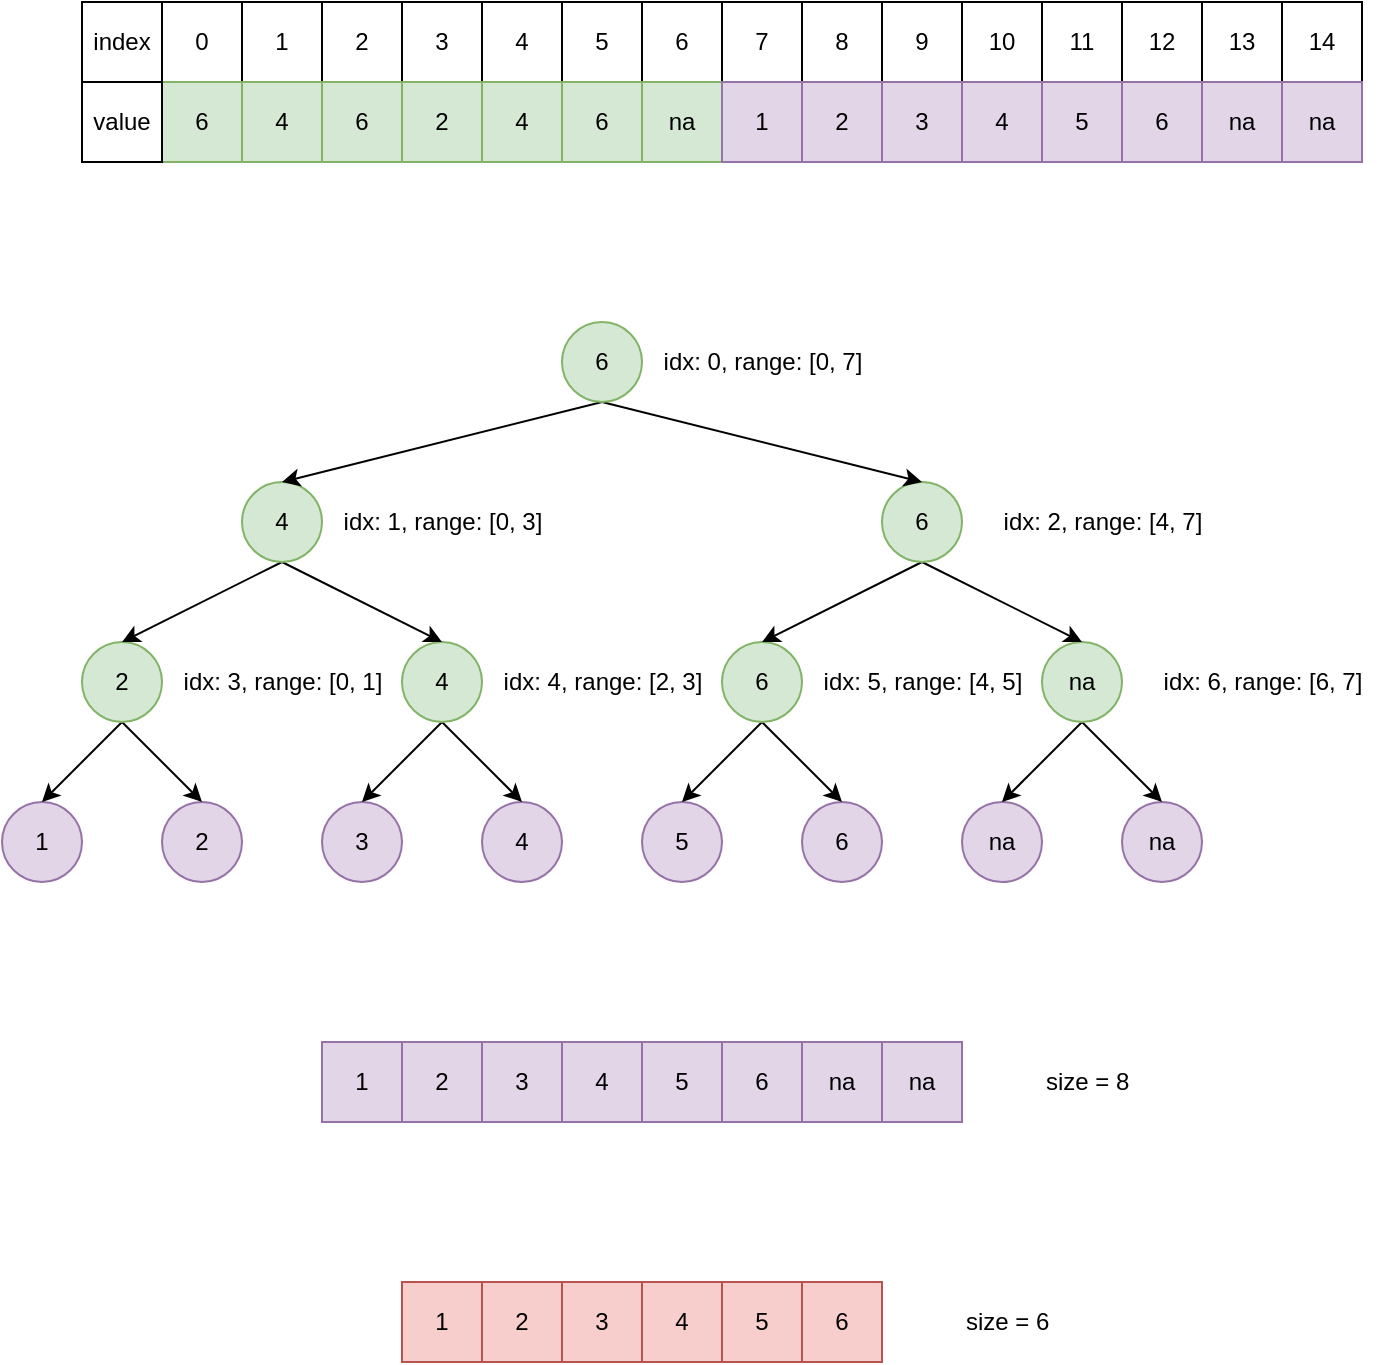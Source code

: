 <mxfile version="22.1.16" type="github">
  <diagram name="Page-1" id="roOhLSwZkukABS7ggt1f">
    <mxGraphModel dx="968" dy="684" grid="1" gridSize="10" guides="1" tooltips="1" connect="1" arrows="1" fold="1" page="1" pageScale="1" pageWidth="850" pageHeight="1100" math="0" shadow="0">
      <root>
        <mxCell id="0" />
        <mxCell id="1" parent="0" />
        <mxCell id="LGJMSc5tRCyyTJbjq2LL-1" value="1" style="rounded=0;whiteSpace=wrap;html=1;fillColor=#f8cecc;strokeColor=#b85450;" vertex="1" parent="1">
          <mxGeometry x="200" y="680" width="40" height="40" as="geometry" />
        </mxCell>
        <mxCell id="LGJMSc5tRCyyTJbjq2LL-2" value="2" style="rounded=0;whiteSpace=wrap;html=1;fillColor=#f8cecc;strokeColor=#b85450;" vertex="1" parent="1">
          <mxGeometry x="240" y="680" width="40" height="40" as="geometry" />
        </mxCell>
        <mxCell id="LGJMSc5tRCyyTJbjq2LL-3" value="3" style="rounded=0;whiteSpace=wrap;html=1;fillColor=#f8cecc;strokeColor=#b85450;" vertex="1" parent="1">
          <mxGeometry x="280" y="680" width="40" height="40" as="geometry" />
        </mxCell>
        <mxCell id="LGJMSc5tRCyyTJbjq2LL-4" value="4" style="rounded=0;whiteSpace=wrap;html=1;fillColor=#f8cecc;strokeColor=#b85450;" vertex="1" parent="1">
          <mxGeometry x="320" y="680" width="40" height="40" as="geometry" />
        </mxCell>
        <mxCell id="LGJMSc5tRCyyTJbjq2LL-5" value="5" style="rounded=0;whiteSpace=wrap;html=1;fillColor=#f8cecc;strokeColor=#b85450;" vertex="1" parent="1">
          <mxGeometry x="360" y="680" width="40" height="40" as="geometry" />
        </mxCell>
        <mxCell id="LGJMSc5tRCyyTJbjq2LL-6" value="6" style="rounded=0;whiteSpace=wrap;html=1;fillColor=#f8cecc;strokeColor=#b85450;" vertex="1" parent="1">
          <mxGeometry x="400" y="680" width="40" height="40" as="geometry" />
        </mxCell>
        <mxCell id="LGJMSc5tRCyyTJbjq2LL-7" value="1" style="rounded=0;whiteSpace=wrap;html=1;fillColor=#e1d5e7;strokeColor=#9673a6;" vertex="1" parent="1">
          <mxGeometry x="160" y="560" width="40" height="40" as="geometry" />
        </mxCell>
        <mxCell id="LGJMSc5tRCyyTJbjq2LL-8" value="2" style="rounded=0;whiteSpace=wrap;html=1;fillColor=#e1d5e7;strokeColor=#9673a6;" vertex="1" parent="1">
          <mxGeometry x="200" y="560" width="40" height="40" as="geometry" />
        </mxCell>
        <mxCell id="LGJMSc5tRCyyTJbjq2LL-9" value="3" style="rounded=0;whiteSpace=wrap;html=1;fillColor=#e1d5e7;strokeColor=#9673a6;" vertex="1" parent="1">
          <mxGeometry x="240" y="560" width="40" height="40" as="geometry" />
        </mxCell>
        <mxCell id="LGJMSc5tRCyyTJbjq2LL-10" value="4" style="rounded=0;whiteSpace=wrap;html=1;fillColor=#e1d5e7;strokeColor=#9673a6;" vertex="1" parent="1">
          <mxGeometry x="280" y="560" width="40" height="40" as="geometry" />
        </mxCell>
        <mxCell id="LGJMSc5tRCyyTJbjq2LL-11" value="5" style="rounded=0;whiteSpace=wrap;html=1;fillColor=#e1d5e7;strokeColor=#9673a6;" vertex="1" parent="1">
          <mxGeometry x="320" y="560" width="40" height="40" as="geometry" />
        </mxCell>
        <mxCell id="LGJMSc5tRCyyTJbjq2LL-12" value="6" style="rounded=0;whiteSpace=wrap;html=1;fillColor=#e1d5e7;strokeColor=#9673a6;" vertex="1" parent="1">
          <mxGeometry x="360" y="560" width="40" height="40" as="geometry" />
        </mxCell>
        <mxCell id="LGJMSc5tRCyyTJbjq2LL-13" value="na" style="rounded=0;whiteSpace=wrap;html=1;fillColor=#e1d5e7;strokeColor=#9673a6;" vertex="1" parent="1">
          <mxGeometry x="400" y="560" width="40" height="40" as="geometry" />
        </mxCell>
        <mxCell id="LGJMSc5tRCyyTJbjq2LL-14" value="na" style="rounded=0;whiteSpace=wrap;html=1;fillColor=#e1d5e7;strokeColor=#9673a6;" vertex="1" parent="1">
          <mxGeometry x="440" y="560" width="40" height="40" as="geometry" />
        </mxCell>
        <mxCell id="LGJMSc5tRCyyTJbjq2LL-15" value="1" style="ellipse;whiteSpace=wrap;html=1;aspect=fixed;fillColor=#e1d5e7;strokeColor=#9673a6;" vertex="1" parent="1">
          <mxGeometry y="440" width="40" height="40" as="geometry" />
        </mxCell>
        <mxCell id="LGJMSc5tRCyyTJbjq2LL-16" value="2" style="ellipse;whiteSpace=wrap;html=1;aspect=fixed;fillColor=#e1d5e7;strokeColor=#9673a6;" vertex="1" parent="1">
          <mxGeometry x="80" y="440" width="40" height="40" as="geometry" />
        </mxCell>
        <mxCell id="LGJMSc5tRCyyTJbjq2LL-17" value="3" style="ellipse;whiteSpace=wrap;html=1;aspect=fixed;fillColor=#e1d5e7;strokeColor=#9673a6;" vertex="1" parent="1">
          <mxGeometry x="160" y="440" width="40" height="40" as="geometry" />
        </mxCell>
        <mxCell id="LGJMSc5tRCyyTJbjq2LL-18" value="4" style="ellipse;whiteSpace=wrap;html=1;aspect=fixed;fillColor=#e1d5e7;strokeColor=#9673a6;" vertex="1" parent="1">
          <mxGeometry x="240" y="440" width="40" height="40" as="geometry" />
        </mxCell>
        <mxCell id="LGJMSc5tRCyyTJbjq2LL-19" value="5" style="ellipse;whiteSpace=wrap;html=1;aspect=fixed;fillColor=#e1d5e7;strokeColor=#9673a6;" vertex="1" parent="1">
          <mxGeometry x="320" y="440" width="40" height="40" as="geometry" />
        </mxCell>
        <mxCell id="LGJMSc5tRCyyTJbjq2LL-20" value="6" style="ellipse;whiteSpace=wrap;html=1;aspect=fixed;fillColor=#e1d5e7;strokeColor=#9673a6;" vertex="1" parent="1">
          <mxGeometry x="400" y="440" width="40" height="40" as="geometry" />
        </mxCell>
        <mxCell id="LGJMSc5tRCyyTJbjq2LL-21" value="na" style="ellipse;whiteSpace=wrap;html=1;aspect=fixed;fillColor=#e1d5e7;strokeColor=#9673a6;" vertex="1" parent="1">
          <mxGeometry x="480" y="440" width="40" height="40" as="geometry" />
        </mxCell>
        <mxCell id="LGJMSc5tRCyyTJbjq2LL-22" value="na" style="ellipse;whiteSpace=wrap;html=1;aspect=fixed;fillColor=#e1d5e7;strokeColor=#9673a6;" vertex="1" parent="1">
          <mxGeometry x="560" y="440" width="40" height="40" as="geometry" />
        </mxCell>
        <mxCell id="LGJMSc5tRCyyTJbjq2LL-37" style="rounded=0;orthogonalLoop=1;jettySize=auto;html=1;exitX=0.5;exitY=1;exitDx=0;exitDy=0;entryX=0.5;entryY=0;entryDx=0;entryDy=0;" edge="1" parent="1" source="LGJMSc5tRCyyTJbjq2LL-23" target="LGJMSc5tRCyyTJbjq2LL-15">
          <mxGeometry relative="1" as="geometry" />
        </mxCell>
        <mxCell id="LGJMSc5tRCyyTJbjq2LL-38" style="rounded=0;orthogonalLoop=1;jettySize=auto;html=1;exitX=0.5;exitY=1;exitDx=0;exitDy=0;entryX=0.5;entryY=0;entryDx=0;entryDy=0;" edge="1" parent="1" source="LGJMSc5tRCyyTJbjq2LL-23" target="LGJMSc5tRCyyTJbjq2LL-16">
          <mxGeometry relative="1" as="geometry" />
        </mxCell>
        <mxCell id="LGJMSc5tRCyyTJbjq2LL-23" value="2" style="ellipse;whiteSpace=wrap;html=1;aspect=fixed;fillColor=#d5e8d4;strokeColor=#82b366;" vertex="1" parent="1">
          <mxGeometry x="40" y="360" width="40" height="40" as="geometry" />
        </mxCell>
        <mxCell id="LGJMSc5tRCyyTJbjq2LL-43" style="rounded=0;orthogonalLoop=1;jettySize=auto;html=1;exitX=0.5;exitY=1;exitDx=0;exitDy=0;entryX=0.5;entryY=0;entryDx=0;entryDy=0;" edge="1" parent="1" source="LGJMSc5tRCyyTJbjq2LL-24" target="LGJMSc5tRCyyTJbjq2LL-21">
          <mxGeometry relative="1" as="geometry" />
        </mxCell>
        <mxCell id="LGJMSc5tRCyyTJbjq2LL-44" style="rounded=0;orthogonalLoop=1;jettySize=auto;html=1;exitX=0.5;exitY=1;exitDx=0;exitDy=0;entryX=0.5;entryY=0;entryDx=0;entryDy=0;" edge="1" parent="1" source="LGJMSc5tRCyyTJbjq2LL-24" target="LGJMSc5tRCyyTJbjq2LL-22">
          <mxGeometry relative="1" as="geometry" />
        </mxCell>
        <mxCell id="LGJMSc5tRCyyTJbjq2LL-24" value="na" style="ellipse;whiteSpace=wrap;html=1;aspect=fixed;fillColor=#d5e8d4;strokeColor=#82b366;" vertex="1" parent="1">
          <mxGeometry x="520" y="360" width="40" height="40" as="geometry" />
        </mxCell>
        <mxCell id="LGJMSc5tRCyyTJbjq2LL-39" style="rounded=0;orthogonalLoop=1;jettySize=auto;html=1;exitX=0.5;exitY=1;exitDx=0;exitDy=0;entryX=0.5;entryY=0;entryDx=0;entryDy=0;" edge="1" parent="1" source="LGJMSc5tRCyyTJbjq2LL-25" target="LGJMSc5tRCyyTJbjq2LL-17">
          <mxGeometry relative="1" as="geometry" />
        </mxCell>
        <mxCell id="LGJMSc5tRCyyTJbjq2LL-40" style="rounded=0;orthogonalLoop=1;jettySize=auto;html=1;exitX=0.5;exitY=1;exitDx=0;exitDy=0;entryX=0.5;entryY=0;entryDx=0;entryDy=0;" edge="1" parent="1" source="LGJMSc5tRCyyTJbjq2LL-25" target="LGJMSc5tRCyyTJbjq2LL-18">
          <mxGeometry relative="1" as="geometry" />
        </mxCell>
        <mxCell id="LGJMSc5tRCyyTJbjq2LL-25" value="4" style="ellipse;whiteSpace=wrap;html=1;aspect=fixed;fillColor=#d5e8d4;strokeColor=#82b366;" vertex="1" parent="1">
          <mxGeometry x="200" y="360" width="40" height="40" as="geometry" />
        </mxCell>
        <mxCell id="LGJMSc5tRCyyTJbjq2LL-41" style="rounded=0;orthogonalLoop=1;jettySize=auto;html=1;exitX=0.5;exitY=1;exitDx=0;exitDy=0;entryX=0.5;entryY=0;entryDx=0;entryDy=0;" edge="1" parent="1" source="LGJMSc5tRCyyTJbjq2LL-26" target="LGJMSc5tRCyyTJbjq2LL-19">
          <mxGeometry relative="1" as="geometry" />
        </mxCell>
        <mxCell id="LGJMSc5tRCyyTJbjq2LL-42" style="rounded=0;orthogonalLoop=1;jettySize=auto;html=1;exitX=0.5;exitY=1;exitDx=0;exitDy=0;entryX=0.5;entryY=0;entryDx=0;entryDy=0;" edge="1" parent="1" source="LGJMSc5tRCyyTJbjq2LL-26" target="LGJMSc5tRCyyTJbjq2LL-20">
          <mxGeometry relative="1" as="geometry" />
        </mxCell>
        <mxCell id="LGJMSc5tRCyyTJbjq2LL-26" value="6" style="ellipse;whiteSpace=wrap;html=1;aspect=fixed;fillColor=#d5e8d4;strokeColor=#82b366;" vertex="1" parent="1">
          <mxGeometry x="360" y="360" width="40" height="40" as="geometry" />
        </mxCell>
        <mxCell id="LGJMSc5tRCyyTJbjq2LL-33" style="rounded=0;orthogonalLoop=1;jettySize=auto;html=1;exitX=0.5;exitY=1;exitDx=0;exitDy=0;entryX=0.5;entryY=0;entryDx=0;entryDy=0;" edge="1" parent="1" source="LGJMSc5tRCyyTJbjq2LL-27" target="LGJMSc5tRCyyTJbjq2LL-23">
          <mxGeometry relative="1" as="geometry" />
        </mxCell>
        <mxCell id="LGJMSc5tRCyyTJbjq2LL-34" style="rounded=0;orthogonalLoop=1;jettySize=auto;html=1;exitX=0.5;exitY=1;exitDx=0;exitDy=0;entryX=0.5;entryY=0;entryDx=0;entryDy=0;" edge="1" parent="1" source="LGJMSc5tRCyyTJbjq2LL-27" target="LGJMSc5tRCyyTJbjq2LL-25">
          <mxGeometry relative="1" as="geometry" />
        </mxCell>
        <mxCell id="LGJMSc5tRCyyTJbjq2LL-27" value="4" style="ellipse;whiteSpace=wrap;html=1;aspect=fixed;fillColor=#d5e8d4;strokeColor=#82b366;" vertex="1" parent="1">
          <mxGeometry x="120" y="280" width="40" height="40" as="geometry" />
        </mxCell>
        <mxCell id="LGJMSc5tRCyyTJbjq2LL-35" style="rounded=0;orthogonalLoop=1;jettySize=auto;html=1;exitX=0.5;exitY=1;exitDx=0;exitDy=0;entryX=0.5;entryY=0;entryDx=0;entryDy=0;" edge="1" parent="1" source="LGJMSc5tRCyyTJbjq2LL-28" target="LGJMSc5tRCyyTJbjq2LL-26">
          <mxGeometry relative="1" as="geometry" />
        </mxCell>
        <mxCell id="LGJMSc5tRCyyTJbjq2LL-36" style="rounded=0;orthogonalLoop=1;jettySize=auto;html=1;exitX=0.5;exitY=1;exitDx=0;exitDy=0;entryX=0.5;entryY=0;entryDx=0;entryDy=0;" edge="1" parent="1" source="LGJMSc5tRCyyTJbjq2LL-28" target="LGJMSc5tRCyyTJbjq2LL-24">
          <mxGeometry relative="1" as="geometry" />
        </mxCell>
        <mxCell id="LGJMSc5tRCyyTJbjq2LL-28" value="6" style="ellipse;whiteSpace=wrap;html=1;aspect=fixed;fillColor=#d5e8d4;strokeColor=#82b366;" vertex="1" parent="1">
          <mxGeometry x="440" y="280" width="40" height="40" as="geometry" />
        </mxCell>
        <mxCell id="LGJMSc5tRCyyTJbjq2LL-30" style="rounded=0;orthogonalLoop=1;jettySize=auto;html=1;exitX=0.5;exitY=1;exitDx=0;exitDy=0;entryX=0.5;entryY=0;entryDx=0;entryDy=0;" edge="1" parent="1" source="LGJMSc5tRCyyTJbjq2LL-29" target="LGJMSc5tRCyyTJbjq2LL-27">
          <mxGeometry relative="1" as="geometry" />
        </mxCell>
        <mxCell id="LGJMSc5tRCyyTJbjq2LL-31" style="rounded=0;orthogonalLoop=1;jettySize=auto;html=1;exitX=0.5;exitY=1;exitDx=0;exitDy=0;entryX=0.5;entryY=0;entryDx=0;entryDy=0;" edge="1" parent="1" source="LGJMSc5tRCyyTJbjq2LL-29" target="LGJMSc5tRCyyTJbjq2LL-28">
          <mxGeometry relative="1" as="geometry" />
        </mxCell>
        <mxCell id="LGJMSc5tRCyyTJbjq2LL-29" value="6" style="ellipse;whiteSpace=wrap;html=1;aspect=fixed;fillColor=#d5e8d4;strokeColor=#82b366;" vertex="1" parent="1">
          <mxGeometry x="280" y="200" width="40" height="40" as="geometry" />
        </mxCell>
        <mxCell id="LGJMSc5tRCyyTJbjq2LL-32" value="idx: 0, range: [0, 7]" style="text;html=1;align=center;verticalAlign=middle;resizable=0;points=[];autosize=1;strokeColor=none;fillColor=none;" vertex="1" parent="1">
          <mxGeometry x="320" y="205" width="120" height="30" as="geometry" />
        </mxCell>
        <mxCell id="LGJMSc5tRCyyTJbjq2LL-45" value="idx: 1, range: [0, 3]" style="text;html=1;align=center;verticalAlign=middle;resizable=0;points=[];autosize=1;strokeColor=none;fillColor=none;" vertex="1" parent="1">
          <mxGeometry x="160" y="285" width="120" height="30" as="geometry" />
        </mxCell>
        <mxCell id="LGJMSc5tRCyyTJbjq2LL-46" value="idx: 2, range: [4, 7]" style="text;html=1;align=center;verticalAlign=middle;resizable=0;points=[];autosize=1;strokeColor=none;fillColor=none;" vertex="1" parent="1">
          <mxGeometry x="490" y="285" width="120" height="30" as="geometry" />
        </mxCell>
        <mxCell id="LGJMSc5tRCyyTJbjq2LL-47" value="idx: 3, range: [0, 1]" style="text;html=1;align=center;verticalAlign=middle;resizable=0;points=[];autosize=1;strokeColor=none;fillColor=none;" vertex="1" parent="1">
          <mxGeometry x="80" y="365" width="120" height="30" as="geometry" />
        </mxCell>
        <mxCell id="LGJMSc5tRCyyTJbjq2LL-48" value="idx: 4, range: [2, 3]" style="text;html=1;align=center;verticalAlign=middle;resizable=0;points=[];autosize=1;strokeColor=none;fillColor=none;" vertex="1" parent="1">
          <mxGeometry x="240" y="365" width="120" height="30" as="geometry" />
        </mxCell>
        <mxCell id="LGJMSc5tRCyyTJbjq2LL-49" value="idx: 5, range: [4, 5]" style="text;html=1;align=center;verticalAlign=middle;resizable=0;points=[];autosize=1;strokeColor=none;fillColor=none;" vertex="1" parent="1">
          <mxGeometry x="400" y="365" width="120" height="30" as="geometry" />
        </mxCell>
        <mxCell id="LGJMSc5tRCyyTJbjq2LL-50" value="idx: 6, range: [6, 7]" style="text;html=1;align=center;verticalAlign=middle;resizable=0;points=[];autosize=1;strokeColor=none;fillColor=none;" vertex="1" parent="1">
          <mxGeometry x="570" y="365" width="120" height="30" as="geometry" />
        </mxCell>
        <mxCell id="LGJMSc5tRCyyTJbjq2LL-51" value="size = 6" style="text;html=1;align=left;verticalAlign=middle;resizable=0;points=[];autosize=1;strokeColor=none;fillColor=none;" vertex="1" parent="1">
          <mxGeometry x="480" y="685" width="70" height="30" as="geometry" />
        </mxCell>
        <mxCell id="LGJMSc5tRCyyTJbjq2LL-52" value="size = 8" style="text;html=1;align=left;verticalAlign=middle;resizable=0;points=[];autosize=1;strokeColor=none;fillColor=none;" vertex="1" parent="1">
          <mxGeometry x="520" y="565" width="70" height="30" as="geometry" />
        </mxCell>
        <mxCell id="LGJMSc5tRCyyTJbjq2LL-53" value="index" style="rounded=0;whiteSpace=wrap;html=1;" vertex="1" parent="1">
          <mxGeometry x="40" y="40" width="40" height="40" as="geometry" />
        </mxCell>
        <mxCell id="LGJMSc5tRCyyTJbjq2LL-54" value="0" style="rounded=0;whiteSpace=wrap;html=1;" vertex="1" parent="1">
          <mxGeometry x="80" y="40" width="40" height="40" as="geometry" />
        </mxCell>
        <mxCell id="LGJMSc5tRCyyTJbjq2LL-55" value="1" style="rounded=0;whiteSpace=wrap;html=1;" vertex="1" parent="1">
          <mxGeometry x="120" y="40" width="40" height="40" as="geometry" />
        </mxCell>
        <mxCell id="LGJMSc5tRCyyTJbjq2LL-56" value="2" style="rounded=0;whiteSpace=wrap;html=1;" vertex="1" parent="1">
          <mxGeometry x="160" y="40" width="40" height="40" as="geometry" />
        </mxCell>
        <mxCell id="LGJMSc5tRCyyTJbjq2LL-57" value="3" style="rounded=0;whiteSpace=wrap;html=1;" vertex="1" parent="1">
          <mxGeometry x="200" y="40" width="40" height="40" as="geometry" />
        </mxCell>
        <mxCell id="LGJMSc5tRCyyTJbjq2LL-58" value="4" style="rounded=0;whiteSpace=wrap;html=1;" vertex="1" parent="1">
          <mxGeometry x="240" y="40" width="40" height="40" as="geometry" />
        </mxCell>
        <mxCell id="LGJMSc5tRCyyTJbjq2LL-59" value="5" style="rounded=0;whiteSpace=wrap;html=1;" vertex="1" parent="1">
          <mxGeometry x="280" y="40" width="40" height="40" as="geometry" />
        </mxCell>
        <mxCell id="LGJMSc5tRCyyTJbjq2LL-60" value="6" style="rounded=0;whiteSpace=wrap;html=1;" vertex="1" parent="1">
          <mxGeometry x="320" y="40" width="40" height="40" as="geometry" />
        </mxCell>
        <mxCell id="LGJMSc5tRCyyTJbjq2LL-70" value="7" style="rounded=0;whiteSpace=wrap;html=1;" vertex="1" parent="1">
          <mxGeometry x="360" y="40" width="40" height="40" as="geometry" />
        </mxCell>
        <mxCell id="LGJMSc5tRCyyTJbjq2LL-71" value="8" style="rounded=0;whiteSpace=wrap;html=1;" vertex="1" parent="1">
          <mxGeometry x="400" y="40" width="40" height="40" as="geometry" />
        </mxCell>
        <mxCell id="LGJMSc5tRCyyTJbjq2LL-72" value="9" style="rounded=0;whiteSpace=wrap;html=1;" vertex="1" parent="1">
          <mxGeometry x="440" y="40" width="40" height="40" as="geometry" />
        </mxCell>
        <mxCell id="LGJMSc5tRCyyTJbjq2LL-73" value="10" style="rounded=0;whiteSpace=wrap;html=1;" vertex="1" parent="1">
          <mxGeometry x="480" y="40" width="40" height="40" as="geometry" />
        </mxCell>
        <mxCell id="LGJMSc5tRCyyTJbjq2LL-74" value="11" style="rounded=0;whiteSpace=wrap;html=1;" vertex="1" parent="1">
          <mxGeometry x="520" y="40" width="40" height="40" as="geometry" />
        </mxCell>
        <mxCell id="LGJMSc5tRCyyTJbjq2LL-75" value="12" style="rounded=0;whiteSpace=wrap;html=1;" vertex="1" parent="1">
          <mxGeometry x="560" y="40" width="40" height="40" as="geometry" />
        </mxCell>
        <mxCell id="LGJMSc5tRCyyTJbjq2LL-76" value="13" style="rounded=0;whiteSpace=wrap;html=1;" vertex="1" parent="1">
          <mxGeometry x="600" y="40" width="40" height="40" as="geometry" />
        </mxCell>
        <mxCell id="LGJMSc5tRCyyTJbjq2LL-77" value="14" style="rounded=0;whiteSpace=wrap;html=1;" vertex="1" parent="1">
          <mxGeometry x="640" y="40" width="40" height="40" as="geometry" />
        </mxCell>
        <mxCell id="LGJMSc5tRCyyTJbjq2LL-79" value="6" style="rounded=0;whiteSpace=wrap;html=1;fillColor=#d5e8d4;strokeColor=#82b366;" vertex="1" parent="1">
          <mxGeometry x="80" y="80" width="40" height="40" as="geometry" />
        </mxCell>
        <mxCell id="LGJMSc5tRCyyTJbjq2LL-80" value="4" style="rounded=0;whiteSpace=wrap;html=1;fillColor=#d5e8d4;strokeColor=#82b366;" vertex="1" parent="1">
          <mxGeometry x="120" y="80" width="40" height="40" as="geometry" />
        </mxCell>
        <mxCell id="LGJMSc5tRCyyTJbjq2LL-81" value="6" style="rounded=0;whiteSpace=wrap;html=1;fillColor=#d5e8d4;strokeColor=#82b366;" vertex="1" parent="1">
          <mxGeometry x="160" y="80" width="40" height="40" as="geometry" />
        </mxCell>
        <mxCell id="LGJMSc5tRCyyTJbjq2LL-82" value="2" style="rounded=0;whiteSpace=wrap;html=1;fillColor=#d5e8d4;strokeColor=#82b366;" vertex="1" parent="1">
          <mxGeometry x="200" y="80" width="40" height="40" as="geometry" />
        </mxCell>
        <mxCell id="LGJMSc5tRCyyTJbjq2LL-83" value="4" style="rounded=0;whiteSpace=wrap;html=1;fillColor=#d5e8d4;strokeColor=#82b366;" vertex="1" parent="1">
          <mxGeometry x="240" y="80" width="40" height="40" as="geometry" />
        </mxCell>
        <mxCell id="LGJMSc5tRCyyTJbjq2LL-84" value="6" style="rounded=0;whiteSpace=wrap;html=1;fillColor=#d5e8d4;strokeColor=#82b366;" vertex="1" parent="1">
          <mxGeometry x="280" y="80" width="40" height="40" as="geometry" />
        </mxCell>
        <mxCell id="LGJMSc5tRCyyTJbjq2LL-85" value="na" style="rounded=0;whiteSpace=wrap;html=1;fillColor=#d5e8d4;strokeColor=#82b366;" vertex="1" parent="1">
          <mxGeometry x="320" y="80" width="40" height="40" as="geometry" />
        </mxCell>
        <mxCell id="LGJMSc5tRCyyTJbjq2LL-86" value="1" style="rounded=0;whiteSpace=wrap;html=1;fillColor=#e1d5e7;strokeColor=#9673a6;" vertex="1" parent="1">
          <mxGeometry x="360" y="80" width="40" height="40" as="geometry" />
        </mxCell>
        <mxCell id="LGJMSc5tRCyyTJbjq2LL-87" value="2" style="rounded=0;whiteSpace=wrap;html=1;fillColor=#e1d5e7;strokeColor=#9673a6;" vertex="1" parent="1">
          <mxGeometry x="400" y="80" width="40" height="40" as="geometry" />
        </mxCell>
        <mxCell id="LGJMSc5tRCyyTJbjq2LL-88" value="3" style="rounded=0;whiteSpace=wrap;html=1;fillColor=#e1d5e7;strokeColor=#9673a6;" vertex="1" parent="1">
          <mxGeometry x="440" y="80" width="40" height="40" as="geometry" />
        </mxCell>
        <mxCell id="LGJMSc5tRCyyTJbjq2LL-89" value="4" style="rounded=0;whiteSpace=wrap;html=1;fillColor=#e1d5e7;strokeColor=#9673a6;" vertex="1" parent="1">
          <mxGeometry x="480" y="80" width="40" height="40" as="geometry" />
        </mxCell>
        <mxCell id="LGJMSc5tRCyyTJbjq2LL-90" value="5" style="rounded=0;whiteSpace=wrap;html=1;fillColor=#e1d5e7;strokeColor=#9673a6;" vertex="1" parent="1">
          <mxGeometry x="520" y="80" width="40" height="40" as="geometry" />
        </mxCell>
        <mxCell id="LGJMSc5tRCyyTJbjq2LL-91" value="6" style="rounded=0;whiteSpace=wrap;html=1;fillColor=#e1d5e7;strokeColor=#9673a6;" vertex="1" parent="1">
          <mxGeometry x="560" y="80" width="40" height="40" as="geometry" />
        </mxCell>
        <mxCell id="LGJMSc5tRCyyTJbjq2LL-92" value="na" style="rounded=0;whiteSpace=wrap;html=1;fillColor=#e1d5e7;strokeColor=#9673a6;" vertex="1" parent="1">
          <mxGeometry x="600" y="80" width="40" height="40" as="geometry" />
        </mxCell>
        <mxCell id="LGJMSc5tRCyyTJbjq2LL-93" value="na" style="rounded=0;whiteSpace=wrap;html=1;fillColor=#e1d5e7;strokeColor=#9673a6;" vertex="1" parent="1">
          <mxGeometry x="640" y="80" width="40" height="40" as="geometry" />
        </mxCell>
        <mxCell id="LGJMSc5tRCyyTJbjq2LL-78" value="value" style="rounded=0;whiteSpace=wrap;html=1;" vertex="1" parent="1">
          <mxGeometry x="40" y="80" width="40" height="40" as="geometry" />
        </mxCell>
      </root>
    </mxGraphModel>
  </diagram>
</mxfile>
